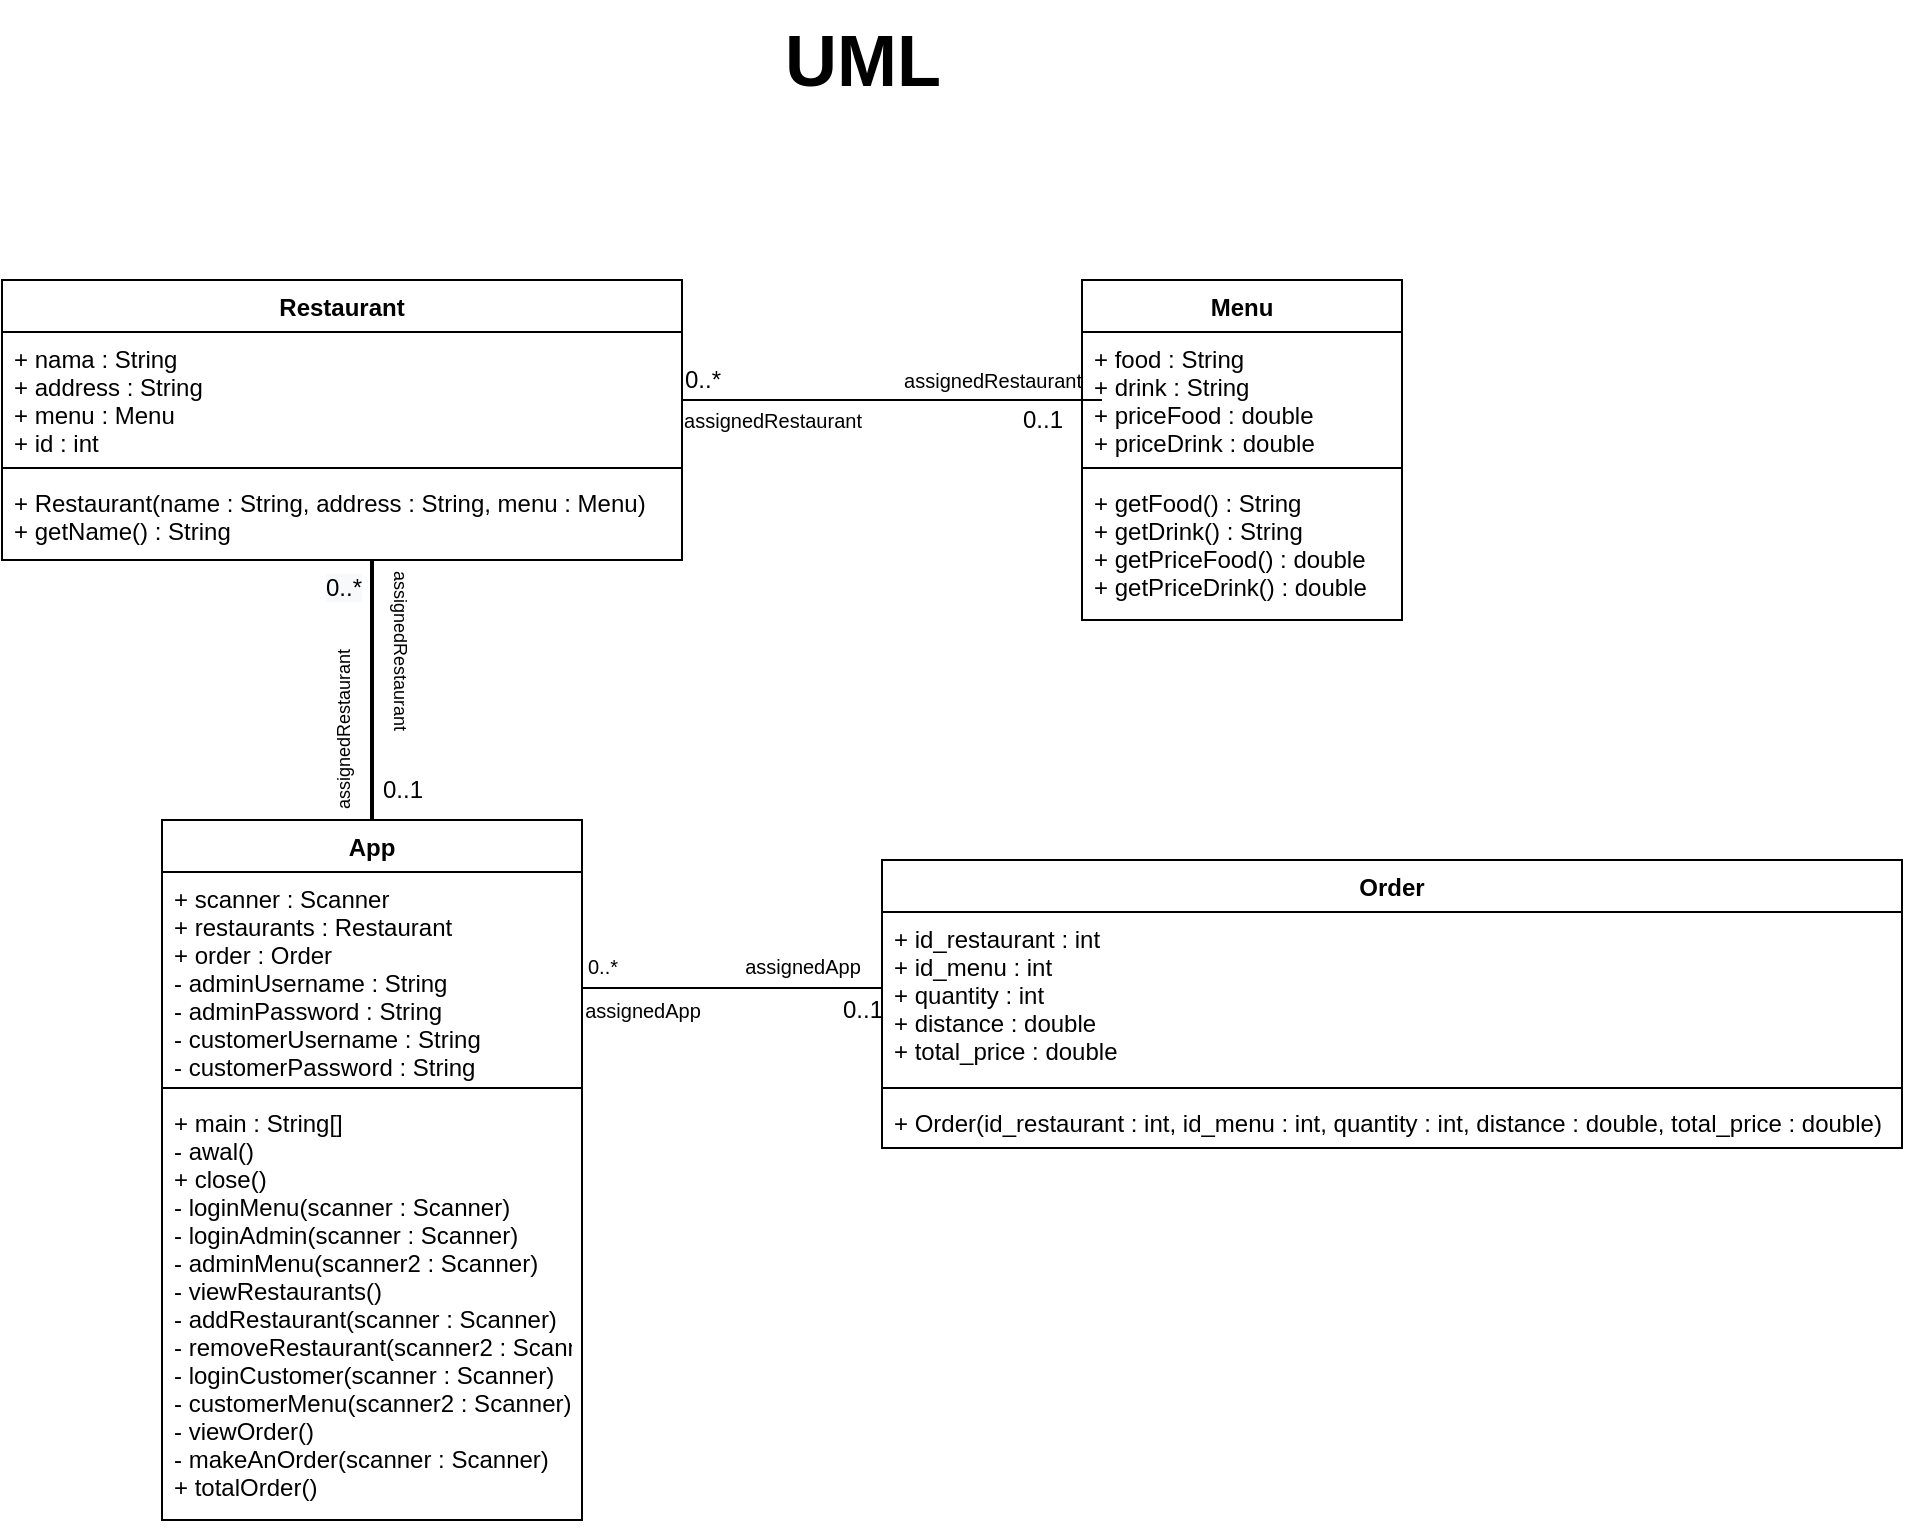<mxfile version="20.3.0" type="device"><diagram id="flHjNL2nj-6SUjAmejQV" name="Page-1"><mxGraphModel dx="2920" dy="1649" grid="1" gridSize="10" guides="1" tooltips="1" connect="1" arrows="1" fold="1" page="1" pageScale="1" pageWidth="1700" pageHeight="1100" math="0" shadow="0"><root><mxCell id="0"/><mxCell id="1" parent="0"/><mxCell id="JaXfp5IGkO1g3fGB_Y1F-1" value="Menu" style="swimlane;fontStyle=1;align=center;verticalAlign=top;childLayout=stackLayout;horizontal=1;startSize=26;horizontalStack=0;resizeParent=1;resizeParentMax=0;resizeLast=0;collapsible=1;marginBottom=0;" vertex="1" parent="1"><mxGeometry x="980" y="230" width="160" height="170" as="geometry"/></mxCell><mxCell id="JaXfp5IGkO1g3fGB_Y1F-2" value="+ food : String&#10;+ drink : String&#10;+ priceFood : double&#10;+ priceDrink : double" style="text;strokeColor=none;fillColor=none;align=left;verticalAlign=top;spacingLeft=4;spacingRight=4;overflow=hidden;rotatable=0;points=[[0,0.5],[1,0.5]];portConstraint=eastwest;" vertex="1" parent="JaXfp5IGkO1g3fGB_Y1F-1"><mxGeometry y="26" width="160" height="64" as="geometry"/></mxCell><mxCell id="JaXfp5IGkO1g3fGB_Y1F-3" value="" style="line;strokeWidth=1;fillColor=none;align=left;verticalAlign=middle;spacingTop=-1;spacingLeft=3;spacingRight=3;rotatable=0;labelPosition=right;points=[];portConstraint=eastwest;strokeColor=inherit;" vertex="1" parent="JaXfp5IGkO1g3fGB_Y1F-1"><mxGeometry y="90" width="160" height="8" as="geometry"/></mxCell><mxCell id="JaXfp5IGkO1g3fGB_Y1F-4" value="+ getFood() : String&#10;+ getDrink() : String&#10;+ getPriceFood() : double&#10;+ getPriceDrink() : double" style="text;strokeColor=none;fillColor=none;align=left;verticalAlign=top;spacingLeft=4;spacingRight=4;overflow=hidden;rotatable=0;points=[[0,0.5],[1,0.5]];portConstraint=eastwest;" vertex="1" parent="JaXfp5IGkO1g3fGB_Y1F-1"><mxGeometry y="98" width="160" height="72" as="geometry"/></mxCell><mxCell id="JaXfp5IGkO1g3fGB_Y1F-5" value="Restaurant" style="swimlane;fontStyle=1;align=center;verticalAlign=top;childLayout=stackLayout;horizontal=1;startSize=26;horizontalStack=0;resizeParent=1;resizeParentMax=0;resizeLast=0;collapsible=1;marginBottom=0;" vertex="1" parent="1"><mxGeometry x="440" y="230" width="340" height="140" as="geometry"/></mxCell><mxCell id="JaXfp5IGkO1g3fGB_Y1F-6" value="+ nama : String&#10;+ address : String&#10;+ menu : Menu&#10;+ id : int&#10;  &#10; &#10;" style="text;strokeColor=none;fillColor=none;align=left;verticalAlign=top;spacingLeft=4;spacingRight=4;overflow=hidden;rotatable=0;points=[[0,0.5],[1,0.5]];portConstraint=eastwest;" vertex="1" parent="JaXfp5IGkO1g3fGB_Y1F-5"><mxGeometry y="26" width="340" height="64" as="geometry"/></mxCell><mxCell id="JaXfp5IGkO1g3fGB_Y1F-7" value="" style="line;strokeWidth=1;fillColor=none;align=left;verticalAlign=middle;spacingTop=-1;spacingLeft=3;spacingRight=3;rotatable=0;labelPosition=right;points=[];portConstraint=eastwest;strokeColor=inherit;" vertex="1" parent="JaXfp5IGkO1g3fGB_Y1F-5"><mxGeometry y="90" width="340" height="8" as="geometry"/></mxCell><mxCell id="JaXfp5IGkO1g3fGB_Y1F-8" value="+ Restaurant(name : String, address : String, menu : Menu)&#10;+ getName() : String&#10;  &#10; &#10;" style="text;strokeColor=none;fillColor=none;align=left;verticalAlign=top;spacingLeft=4;spacingRight=4;overflow=hidden;rotatable=0;points=[[0,0.5],[1,0.5]];portConstraint=eastwest;" vertex="1" parent="JaXfp5IGkO1g3fGB_Y1F-5"><mxGeometry y="98" width="340" height="42" as="geometry"/></mxCell><mxCell id="JaXfp5IGkO1g3fGB_Y1F-13" value="Order" style="swimlane;fontStyle=1;align=center;verticalAlign=top;childLayout=stackLayout;horizontal=1;startSize=26;horizontalStack=0;resizeParent=1;resizeParentMax=0;resizeLast=0;collapsible=1;marginBottom=0;" vertex="1" parent="1"><mxGeometry x="880" y="520" width="510" height="144" as="geometry"/></mxCell><mxCell id="JaXfp5IGkO1g3fGB_Y1F-14" value="+ id_restaurant : int&#10;+ id_menu : int&#10;+ quantity : int&#10;+ distance : double&#10;+ total_price : double&#10;  &#10; &#10;" style="text;strokeColor=none;fillColor=none;align=left;verticalAlign=top;spacingLeft=4;spacingRight=4;overflow=hidden;rotatable=0;points=[[0,0.5],[1,0.5]];portConstraint=eastwest;" vertex="1" parent="JaXfp5IGkO1g3fGB_Y1F-13"><mxGeometry y="26" width="510" height="84" as="geometry"/></mxCell><mxCell id="JaXfp5IGkO1g3fGB_Y1F-15" value="" style="line;strokeWidth=1;fillColor=none;align=left;verticalAlign=middle;spacingTop=-1;spacingLeft=3;spacingRight=3;rotatable=0;labelPosition=right;points=[];portConstraint=eastwest;strokeColor=inherit;" vertex="1" parent="JaXfp5IGkO1g3fGB_Y1F-13"><mxGeometry y="110" width="510" height="8" as="geometry"/></mxCell><mxCell id="JaXfp5IGkO1g3fGB_Y1F-16" value="+ Order(id_restaurant : int, id_menu : int, quantity : int, distance : double, total_price : double)&#10;  &#10; &#10;" style="text;strokeColor=none;fillColor=none;align=left;verticalAlign=top;spacingLeft=4;spacingRight=4;overflow=hidden;rotatable=0;points=[[0,0.5],[1,0.5]];portConstraint=eastwest;" vertex="1" parent="JaXfp5IGkO1g3fGB_Y1F-13"><mxGeometry y="118" width="510" height="26" as="geometry"/></mxCell><mxCell id="JaXfp5IGkO1g3fGB_Y1F-17" value="App" style="swimlane;fontStyle=1;align=center;verticalAlign=top;childLayout=stackLayout;horizontal=1;startSize=26;horizontalStack=0;resizeParent=1;resizeParentMax=0;resizeLast=0;collapsible=1;marginBottom=0;" vertex="1" parent="1"><mxGeometry x="520" y="500" width="210" height="350" as="geometry"/></mxCell><mxCell id="JaXfp5IGkO1g3fGB_Y1F-18" value="+ scanner : Scanner&#10;+ restaurants : Restaurant&#10;+ order : Order&#10;- adminUsername : String&#10;- adminPassword : String&#10;- customerUsername : String&#10;- customerPassword : String&#10;  &#10; &#10;" style="text;strokeColor=none;fillColor=none;align=left;verticalAlign=top;spacingLeft=4;spacingRight=4;overflow=hidden;rotatable=0;points=[[0,0.5],[1,0.5]];portConstraint=eastwest;" vertex="1" parent="JaXfp5IGkO1g3fGB_Y1F-17"><mxGeometry y="26" width="210" height="104" as="geometry"/></mxCell><mxCell id="JaXfp5IGkO1g3fGB_Y1F-19" value="" style="line;strokeWidth=1;fillColor=none;align=left;verticalAlign=middle;spacingTop=-1;spacingLeft=3;spacingRight=3;rotatable=0;labelPosition=right;points=[];portConstraint=eastwest;strokeColor=inherit;" vertex="1" parent="JaXfp5IGkO1g3fGB_Y1F-17"><mxGeometry y="130" width="210" height="8" as="geometry"/></mxCell><mxCell id="JaXfp5IGkO1g3fGB_Y1F-20" value="+ main : String[]&#10;- awal()&#10;+ close()&#10;- loginMenu(scanner : Scanner)&#10;- loginAdmin(scanner : Scanner)&#10;- adminMenu(scanner2 : Scanner)&#10;- viewRestaurants()&#10;- addRestaurant(scanner : Scanner)&#10;- removeRestaurant(scanner2 : Scanner)&#10;- loginCustomer(scanner : Scanner)&#10;- customerMenu(scanner2 : Scanner)&#10;- viewOrder()&#10;- makeAnOrder(scanner : Scanner)&#10;+ totalOrder()&#10;  &#10; &#10;" style="text;strokeColor=none;fillColor=none;align=left;verticalAlign=top;spacingLeft=4;spacingRight=4;overflow=hidden;rotatable=0;points=[[0,0.5],[1,0.5]];portConstraint=eastwest;" vertex="1" parent="JaXfp5IGkO1g3fGB_Y1F-17"><mxGeometry y="138" width="210" height="212" as="geometry"/></mxCell><mxCell id="JaXfp5IGkO1g3fGB_Y1F-26" value="" style="line;strokeWidth=1;fillColor=none;align=left;verticalAlign=middle;spacingTop=-1;spacingLeft=3;spacingRight=3;rotatable=0;labelPosition=right;points=[];portConstraint=eastwest;strokeColor=inherit;" vertex="1" parent="1"><mxGeometry x="780" y="150" width="210" height="280" as="geometry"/></mxCell><mxCell id="JaXfp5IGkO1g3fGB_Y1F-27" value="" style="line;strokeWidth=2;direction=south;html=1;" vertex="1" parent="1"><mxGeometry x="620" y="370" width="10" height="130" as="geometry"/></mxCell><mxCell id="JaXfp5IGkO1g3fGB_Y1F-28" value="" style="line;strokeWidth=1;fillColor=none;align=left;verticalAlign=middle;spacingTop=-1;spacingLeft=3;spacingRight=3;rotatable=0;labelPosition=right;points=[];portConstraint=eastwest;strokeColor=inherit;" vertex="1" parent="1"><mxGeometry x="730" y="580" width="150" height="8" as="geometry"/></mxCell><mxCell id="JaXfp5IGkO1g3fGB_Y1F-29" value="0..*" style="text;html=1;align=center;verticalAlign=middle;resizable=0;points=[];autosize=1;strokeColor=none;fillColor=none;" vertex="1" parent="1"><mxGeometry x="770" y="265" width="40" height="30" as="geometry"/></mxCell><mxCell id="JaXfp5IGkO1g3fGB_Y1F-30" value="0..1" style="text;html=1;align=center;verticalAlign=middle;resizable=0;points=[];autosize=1;strokeColor=none;fillColor=none;" vertex="1" parent="1"><mxGeometry x="940" y="285" width="40" height="30" as="geometry"/></mxCell><mxCell id="JaXfp5IGkO1g3fGB_Y1F-31" value="&lt;font style=&quot;font-size: 10px;&quot;&gt;assignedRestaurant&lt;/font&gt;" style="text;html=1;align=center;verticalAlign=middle;resizable=0;points=[];autosize=1;strokeColor=none;fillColor=none;" vertex="1" parent="1"><mxGeometry x="770" y="285" width="110" height="30" as="geometry"/></mxCell><mxCell id="JaXfp5IGkO1g3fGB_Y1F-32" value="assignedRestaurant" style="text;html=1;align=center;verticalAlign=middle;resizable=0;points=[];autosize=1;strokeColor=none;fillColor=none;fontSize=10;" vertex="1" parent="1"><mxGeometry x="880" y="265" width="110" height="30" as="geometry"/></mxCell><mxCell id="JaXfp5IGkO1g3fGB_Y1F-33" value="&lt;span style=&quot;color: rgb(0, 0, 0); font-family: Helvetica; font-size: 12px; font-style: normal; font-variant-ligatures: normal; font-variant-caps: normal; font-weight: 400; letter-spacing: normal; orphans: 2; text-align: center; text-indent: 0px; text-transform: none; widows: 2; word-spacing: 0px; -webkit-text-stroke-width: 0px; background-color: rgb(248, 249, 250); text-decoration-thickness: initial; text-decoration-style: initial; text-decoration-color: initial; float: none; display: inline !important;&quot;&gt;0..*&lt;/span&gt;" style="text;whiteSpace=wrap;html=1;fontSize=10;" vertex="1" parent="1"><mxGeometry x="600" y="370" width="50" height="40" as="geometry"/></mxCell><mxCell id="JaXfp5IGkO1g3fGB_Y1F-34" value="0..1" style="text;html=1;align=center;verticalAlign=middle;resizable=0;points=[];autosize=1;strokeColor=none;fillColor=none;" vertex="1" parent="1"><mxGeometry x="620" y="470" width="40" height="30" as="geometry"/></mxCell><mxCell id="JaXfp5IGkO1g3fGB_Y1F-35" value="&lt;font style=&quot;font-size: 9px;&quot;&gt;assignedRestaurant&lt;/font&gt;" style="text;html=1;align=center;verticalAlign=middle;resizable=0;points=[];autosize=1;strokeColor=none;fillColor=none;rotation=90;" vertex="1" parent="1"><mxGeometry x="590" y="400" width="100" height="30" as="geometry"/></mxCell><mxCell id="JaXfp5IGkO1g3fGB_Y1F-36" value="&lt;font style=&quot;font-size: 9px;&quot;&gt;assignedRestaurant&lt;/font&gt;" style="text;html=1;align=center;verticalAlign=middle;resizable=0;points=[];autosize=1;strokeColor=none;fillColor=none;rotation=270;" vertex="1" parent="1"><mxGeometry x="560" y="440" width="100" height="30" as="geometry"/></mxCell><mxCell id="JaXfp5IGkO1g3fGB_Y1F-38" value="&lt;font style=&quot;font-size: 10px;&quot;&gt;0..*&lt;/font&gt;" style="text;html=1;align=center;verticalAlign=middle;resizable=0;points=[];autosize=1;strokeColor=none;fillColor=none;fontSize=9;" vertex="1" parent="1"><mxGeometry x="720" y="558" width="40" height="30" as="geometry"/></mxCell><mxCell id="JaXfp5IGkO1g3fGB_Y1F-39" value="assignedApp" style="text;html=1;align=center;verticalAlign=middle;resizable=0;points=[];autosize=1;strokeColor=none;fillColor=none;fontSize=10;" vertex="1" parent="1"><mxGeometry x="720" y="580" width="80" height="30" as="geometry"/></mxCell><mxCell id="JaXfp5IGkO1g3fGB_Y1F-40" value="0..1" style="text;html=1;align=center;verticalAlign=middle;resizable=0;points=[];autosize=1;strokeColor=none;fillColor=none;" vertex="1" parent="1"><mxGeometry x="850" y="580" width="40" height="30" as="geometry"/></mxCell><mxCell id="JaXfp5IGkO1g3fGB_Y1F-41" value="&lt;font style=&quot;font-size: 10px;&quot;&gt;assignedApp&lt;/font&gt;" style="text;html=1;align=center;verticalAlign=middle;resizable=0;points=[];autosize=1;strokeColor=none;fillColor=none;" vertex="1" parent="1"><mxGeometry x="800" y="558" width="80" height="30" as="geometry"/></mxCell><mxCell id="JaXfp5IGkO1g3fGB_Y1F-44" value="&lt;b&gt;&lt;font style=&quot;font-size: 36px;&quot;&gt;UML&lt;/font&gt;&lt;/b&gt;" style="text;html=1;align=center;verticalAlign=middle;resizable=0;points=[];autosize=1;strokeColor=none;fillColor=none;fontSize=10;" vertex="1" parent="1"><mxGeometry x="820" y="90" width="100" height="60" as="geometry"/></mxCell></root></mxGraphModel></diagram></mxfile>